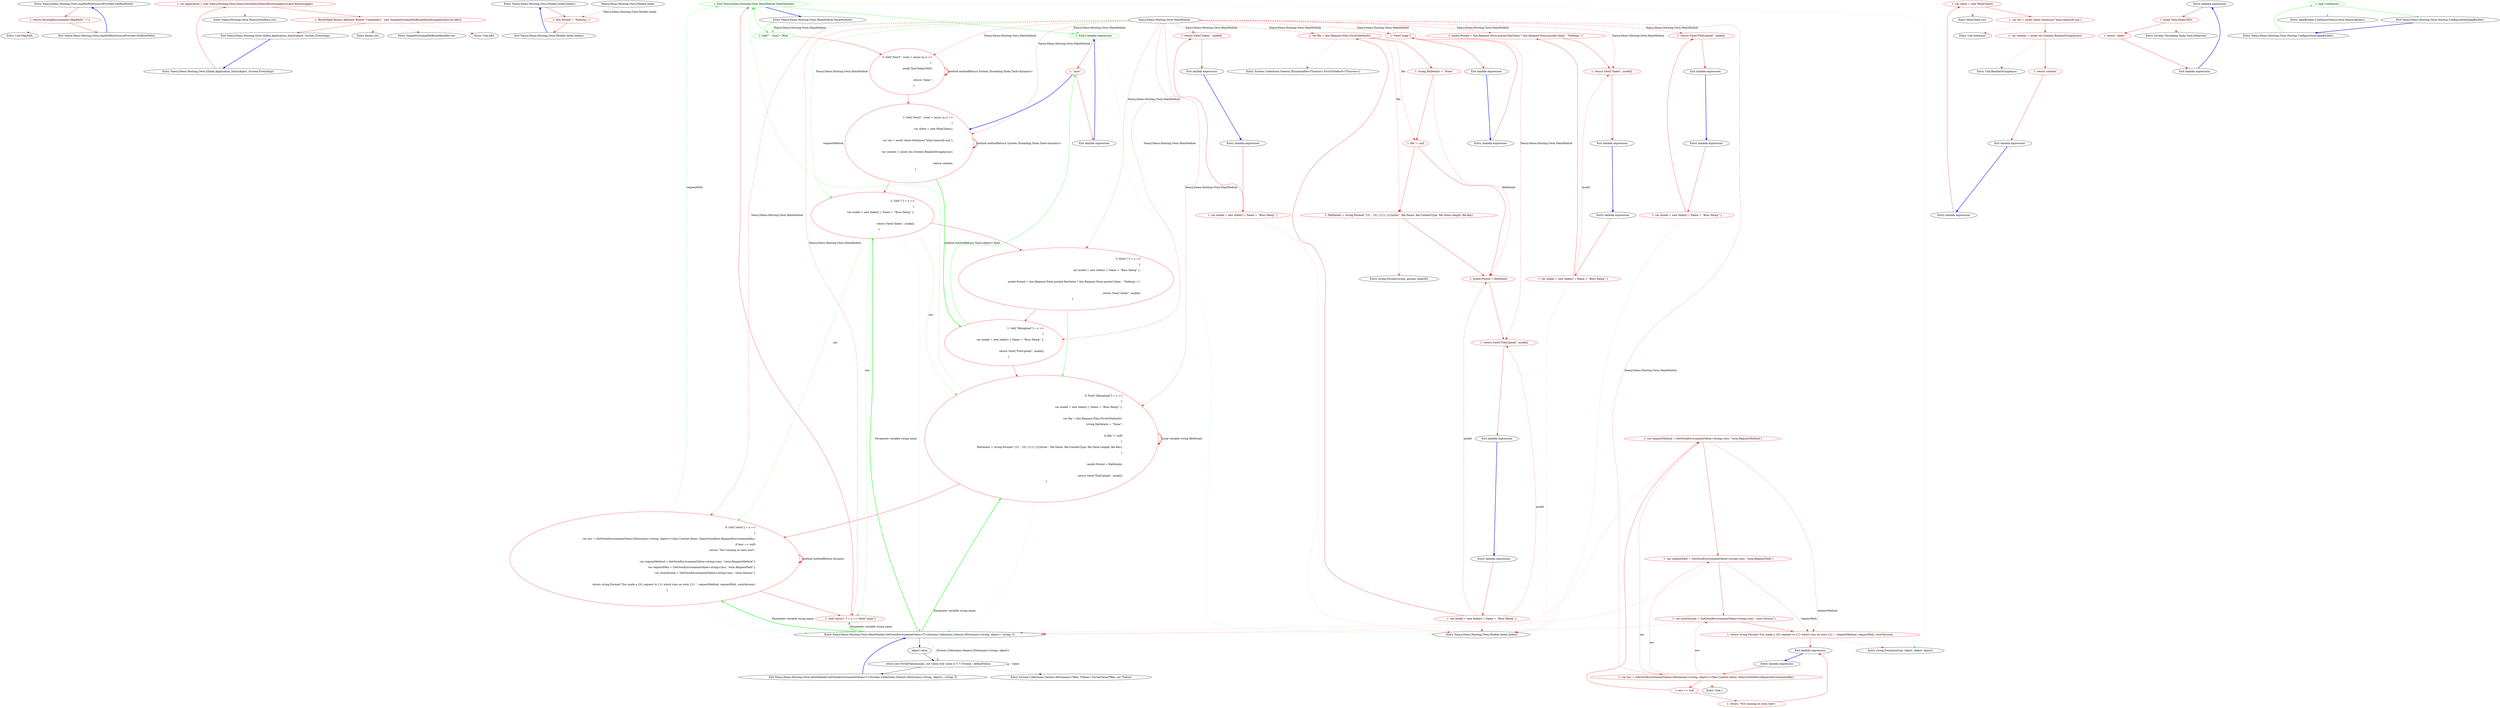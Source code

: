 digraph  {
n0 [cluster="Nancy.Demo.Hosting.Owin.AspNetRootSourceProvider.GetRootPath()", label="Entry Nancy.Demo.Hosting.Owin.AspNetRootSourceProvider.GetRootPath()", span="6-6"];
n1 [cluster="Nancy.Demo.Hosting.Owin.AspNetRootSourceProvider.GetRootPath()", color=red, community=0, label="1: return HostingEnvironment.MapPath(''~/'');", span="8-8"];
n2 [cluster="Nancy.Demo.Hosting.Owin.AspNetRootSourceProvider.GetRootPath()", label="Exit Nancy.Demo.Hosting.Owin.AspNetRootSourceProvider.GetRootPath()", span="6-6"];
n3 [cluster="Unk.MapPath", label="Entry Unk.MapPath", span=""];
m0_4 [cluster="Nancy.Hosting.Owin.NancyOwinHost.cstr", file="Global.asax.cs", label="Entry Nancy.Hosting.Owin.NancyOwinHost.cstr", span=""];
m0_0 [cluster="Nancy.Demo.Hosting.Owin.Global.Application_Start(object, System.EventArgs)", file="Global.asax.cs", label="Entry Nancy.Demo.Hosting.Owin.Global.Application_Start(object, System.EventArgs)", span="10-10"];
m0_1 [cluster="Nancy.Demo.Hosting.Owin.Global.Application_Start(object, System.EventArgs)", color=red, community=0, file="Global.asax.cs", label="1: var application = new Nancy.Hosting.Owin.NancyOwinHost(NancyBootstrapperLocator.Bootstrapper)", span="12-12"];
m0_2 [cluster="Nancy.Demo.Hosting.Owin.Global.Application_Start(object, System.EventArgs)", color=red, community=0, file="Global.asax.cs", label="1: RouteTable.Routes.Add(new Route(''{*pathInfo}'', new SimpleOwinAspNetRouteHandler(application.Invoke)))", span="14-14"];
m0_3 [cluster="Nancy.Demo.Hosting.Owin.Global.Application_Start(object, System.EventArgs)", file="Global.asax.cs", label="Exit Nancy.Demo.Hosting.Owin.Global.Application_Start(object, System.EventArgs)", span="10-10"];
m0_5 [cluster="Route.cstr", file="Global.asax.cs", label="Entry Route.cstr", span=""];
m0_6 [cluster="SimpleOwinAspNetRouteHandler.cstr", file="Global.asax.cs", label="Entry SimpleOwinAspNetRouteHandler.cstr", span=""];
m0_7 [cluster="Unk.Add", file="Global.asax.cs", label="Entry Unk.Add", span=""];
m1_0 [cluster="Nancy.Demo.Hosting.Owin.Models.Index.Index()", file="Index.cs", label="Entry Nancy.Demo.Hosting.Owin.Models.Index.Index()", span="8-8"];
m1_1 [cluster="Nancy.Demo.Hosting.Owin.Models.Index.Index()", color=red, community=0, file="Index.cs", label="1: this.Posted = ''Nothing :-(''", span="10-10"];
m1_2 [cluster="Nancy.Demo.Hosting.Owin.Models.Index.Index()", file="Index.cs", label="Exit Nancy.Demo.Hosting.Owin.Models.Index.Index()", span="8-8"];
m1_3 [file="Index.cs", label="Nancy.Demo.Hosting.Owin.Models.Index", span=""];
m2_64 [cluster="string.Format(string, object, object, object)", file="MainModule.cs", label="Entry string.Format(string, object, object, object)", span="0-0"];
m2_62 [cluster="Unk.>", file="MainModule.cs", label="Entry Unk.>", span=""];
m2_71 [cluster="System.Collections.Generic.IDictionary<TKey, TValue>.TryGetValue(TKey, out TValue)", file="MainModule.cs", label="Entry System.Collections.Generic.IDictionary<TKey, TValue>.TryGetValue(TKey, out TValue)", span="0-0"];
m2_51 [cluster="System.Collections.Generic.IEnumerable<TSource>.FirstOrDefault<TSource>()", file="MainModule.cs", label="Entry System.Collections.Generic.IEnumerable<TSource>.FirstOrDefault<TSource>()", span="0-0"];
m2_25 [cluster="HttpClient.cstr", file="MainModule.cs", label="Entry HttpClient.cstr", span=""];
m2_27 [cluster="Unk.ReadAsStringAsync", file="MainModule.cs", label="Entry Unk.ReadAsStringAsync", span=""];
m2_26 [cluster="Unk.GetAsync", file="MainModule.cs", label="Entry Unk.GetAsync", span=""];
m2_3 [cluster="Nancy.Demo.Hosting.Owin.MainModule.MainModule()", color=red, community=0, file="MainModule.cs", label="1: Get[''/test2'', true] = async (x,c) =>\r\n                {\r\n                    var client = new HttpClient();\r\n\r\n                    var res = await client.GetAsync(''http://nancyfx.org'');\r\n\r\n                    var content = await res.Content.ReadAsStringAsync();\r\n\r\n                    return content;\r\n                }", span="23-32"];
m2_4 [cluster="Nancy.Demo.Hosting.Owin.MainModule.MainModule()", color=red, community=0, file="MainModule.cs", label="2: Get[''/''] = x =>\r\n                {\r\n                    var model = new Index() { Name = ''Boss Hawg'' };\r\n\r\n                    return View[''Index'', model];\r\n                }", span="34-39"];
m2_5 [cluster="Nancy.Demo.Hosting.Owin.MainModule.MainModule()", color=red, community=0, file="MainModule.cs", label="3: Post[''/''] = x =>\r\n                {\r\n                    var model = new Index() { Name = ''Boss Hawg'' };\r\n\r\n                    model.Posted = this.Request.Form.posted.HasValue ? this.Request.Form.posted.Value : ''Nothing :-('';\r\n\r\n                    return View[''Index'', model];\r\n                }", span="41-48"];
m2_7 [cluster="Nancy.Demo.Hosting.Owin.MainModule.MainModule()", color=red, community=0, file="MainModule.cs", label="0: Post[''/fileupload''] = x =>\r\n            {\r\n                var model = new Index() { Name = ''Boss Hawg'' };\r\n\r\n                var file = this.Request.Files.FirstOrDefault();\r\n                string fileDetails = ''None'';\r\n\r\n                if (file != null)\r\n                {\r\n                    fileDetails = string.Format(''{3} - {0} ({1}) {2}bytes'', file.Name, file.ContentType, file.Value.Length, file.Key);\r\n                }\r\n\r\n                model.Posted = fileDetails;\r\n\r\n                return View[''FileUpload'', model];\r\n            }", span="57-72"];
m2_8 [cluster="Nancy.Demo.Hosting.Owin.MainModule.MainModule()", color=red, community=0, file="MainModule.cs", label="0: Get[''/owin''] = x =>\r\n                               {\r\n                                   var env = GetOwinEnvironmentValue<IDictionary<string, object>>(this.Context.Items, NancyOwinHost.RequestEnvironmentKey);\r\n                                   if (env == null)\r\n                                       return ''Not running on owin host'';\r\n\r\n                                   var requestMethod = GetOwinEnvironmentValue<string>(env, ''owin.RequestMethod'');\r\n                                   var requestPath = GetOwinEnvironmentValue<string>(env, ''owin.RequestPath'');\r\n                                   var owinVersion = GetOwinEnvironmentValue<string>(env, ''owin.Version'');\r\n\r\n                                   return string.Format(''You made a {0} request to {1} which runs on owin {2}.'', requestMethod, requestPath, owinVersion);\r\n                               }", span="74-85"];
m2_9 [cluster="Nancy.Demo.Hosting.Owin.MainModule.MainModule()", color=red, community=0, file="MainModule.cs", label="1: Get[''/error1''] = x => View[''nope'']", span="87-87"];
m2_6 [cluster="Nancy.Demo.Hosting.Owin.MainModule.MainModule()", color=red, community=0, file="MainModule.cs", label="1: Get[''/fileupload''] = x =>\r\n            {\r\n                var model = new Index() { Name = ''Boss Hawg'' };\r\n\r\n                return View[''FileUpload'', model];\r\n            }", span="50-55"];
m2_10 [cluster="Nancy.Demo.Hosting.Owin.MainModule.MainModule()", color=green, community=0, file="MainModule.cs", label="1: Exit Nancy.Demo.Hosting.Owin.MainModule.MainModule()", span="12-12"];
m2_11 [cluster="lambda expression", color=green, community=0, file="MainModule.cs", label="1: Entry lambda expression", span="14-14"];
m2_12 [cluster="lambda expression", color=red, community=0, file="MainModule.cs", label="1: ''moo''", span="14-14"];
m2_32 [cluster="Nancy.Demo.Hosting.Owin.Models.Index.Index()", file="MainModule.cs", label="Entry Nancy.Demo.Hosting.Owin.Models.Index.Index()", span="8-8"];
m2_52 [cluster="string.Format(string, params object[])", file="MainModule.cs", label="Entry string.Format(string, params object[])", span="0-0"];
m2_0 [cluster="Nancy.Demo.Hosting.Owin.MainModule.MainModule()", file="MainModule.cs", label="Entry Nancy.Demo.Hosting.Owin.MainModule.MainModule()", span="12-12"];
m2_1 [cluster="Nancy.Demo.Hosting.Owin.MainModule.MainModule()", color=green, community=0, file="MainModule.cs", label="1: Get['''', true] = Root", span="9-9"];
m2_2 [cluster="Nancy.Demo.Hosting.Owin.MainModule.MainModule()", color=red, community=0, file="MainModule.cs", label="3: Get[''/test3'', true] = async (x,c) =>\r\n                { \r\n                    await Task.Delay(500);\r\n\r\n                    return ''done'';\r\n                }", span="16-21"];
m2_63 [cluster="Nancy.Demo.Hosting.Owin.MainModule.GetOwinEnvironmentValue<T>(System.Collections.Generic.IDictionary<string, object>, string, T)", file="MainModule.cs", label="Entry Nancy.Demo.Hosting.Owin.MainModule.GetOwinEnvironmentValue<T>(System.Collections.Generic.IDictionary<string, object>, string, T)", span="91-91"];
m2_68 [cluster="Nancy.Demo.Hosting.Owin.MainModule.GetOwinEnvironmentValue<T>(System.Collections.Generic.IDictionary<string, object>, string, T)", file="MainModule.cs", label="object value", span="93-93"];
m2_69 [cluster="Nancy.Demo.Hosting.Owin.MainModule.GetOwinEnvironmentValue<T>(System.Collections.Generic.IDictionary<string, object>, string, T)", file="MainModule.cs", label="return env.TryGetValue(name, out value) && value is T ? (T)value : defaultValue;", span="94-94"];
m2_70 [cluster="Nancy.Demo.Hosting.Owin.MainModule.GetOwinEnvironmentValue<T>(System.Collections.Generic.IDictionary<string, object>, string, T)", file="MainModule.cs", label="Exit Nancy.Demo.Hosting.Owin.MainModule.GetOwinEnvironmentValue<T>(System.Collections.Generic.IDictionary<string, object>, string, T)", span="91-91"];
m2_65 [cluster="lambda expression", file="MainModule.cs", label="Entry lambda expression", span="87-87"];
m2_13 [cluster="lambda expression", file="MainModule.cs", label="Exit lambda expression", span="14-14"];
m2_14 [cluster="lambda expression", file="MainModule.cs", label="Entry lambda expression", span="16-21"];
m2_15 [cluster="lambda expression", color=red, community=0, file="MainModule.cs", label="1: await Task.Delay(500)", span="18-18"];
m2_16 [cluster="lambda expression", color=red, community=0, file="MainModule.cs", label="1: return ''done'';", span="20-20"];
m2_17 [cluster="lambda expression", file="MainModule.cs", label="Exit lambda expression", span="16-21"];
m2_19 [cluster="lambda expression", file="MainModule.cs", label="Entry lambda expression", span="23-32"];
m2_20 [cluster="lambda expression", color=red, community=0, file="MainModule.cs", label="1: var client = new HttpClient()", span="25-25"];
m2_21 [cluster="lambda expression", color=red, community=0, file="MainModule.cs", label="1: var res = await client.GetAsync(''http://nancyfx.org'')", span="27-27"];
m2_22 [cluster="lambda expression", color=red, community=0, file="MainModule.cs", label="1: var content = await res.Content.ReadAsStringAsync()", span="29-29"];
m2_23 [cluster="lambda expression", color=red, community=0, file="MainModule.cs", label="1: return content;", span="31-31"];
m2_24 [cluster="lambda expression", file="MainModule.cs", label="Exit lambda expression", span="23-32"];
m2_28 [cluster="lambda expression", file="MainModule.cs", label="Entry lambda expression", span="34-39"];
m2_29 [cluster="lambda expression", color=red, community=0, file="MainModule.cs", label="1: var model = new Index() { Name = ''Boss Hawg'' }", span="36-36"];
m2_30 [cluster="lambda expression", color=red, community=0, file="MainModule.cs", label="1: return View[''Index'', model];", span="38-38"];
m2_31 [cluster="lambda expression", file="MainModule.cs", label="Exit lambda expression", span="34-39"];
m2_33 [cluster="lambda expression", file="MainModule.cs", label="Entry lambda expression", span="41-48"];
m2_34 [cluster="lambda expression", color=red, community=0, file="MainModule.cs", label="1: var model = new Index() { Name = ''Boss Hawg'' }", span="43-43"];
m2_35 [cluster="lambda expression", color=red, community=0, file="MainModule.cs", label="1: model.Posted = this.Request.Form.posted.HasValue ? this.Request.Form.posted.Value : ''Nothing :-(''", span="45-45"];
m2_36 [cluster="lambda expression", color=red, community=0, file="MainModule.cs", label="1: return View[''Index'', model];", span="47-47"];
m2_37 [cluster="lambda expression", file="MainModule.cs", label="Exit lambda expression", span="41-48"];
m2_38 [cluster="lambda expression", file="MainModule.cs", label="Entry lambda expression", span="50-55"];
m2_39 [cluster="lambda expression", color=red, community=0, file="MainModule.cs", label="1: var model = new Index() { Name = ''Boss Hawg'' }", span="52-52"];
m2_40 [cluster="lambda expression", color=red, community=0, file="MainModule.cs", label="1: return View[''FileUpload'', model];", span="54-54"];
m2_41 [cluster="lambda expression", file="MainModule.cs", label="Exit lambda expression", span="50-55"];
m2_42 [cluster="lambda expression", file="MainModule.cs", label="Entry lambda expression", span="57-72"];
m2_43 [cluster="lambda expression", color=red, community=0, file="MainModule.cs", label="1: var model = new Index() { Name = ''Boss Hawg'' }", span="59-59"];
m2_44 [cluster="lambda expression", color=red, community=0, file="MainModule.cs", label="1: var file = this.Request.Files.FirstOrDefault()", span="61-61"];
m2_48 [cluster="lambda expression", color=red, community=0, file="MainModule.cs", label="1: model.Posted = fileDetails", span="69-69"];
m2_49 [cluster="lambda expression", color=red, community=0, file="MainModule.cs", label="1: return View[''FileUpload'', model];", span="71-71"];
m2_45 [cluster="lambda expression", color=red, community=0, file="MainModule.cs", label="1: string fileDetails = ''None''", span="62-62"];
m2_46 [cluster="lambda expression", color=red, community=0, file="MainModule.cs", label="1: file != null", span="64-64"];
m2_47 [cluster="lambda expression", color=red, community=0, file="MainModule.cs", label="1: fileDetails = string.Format(''{3} - {0} ({1}) {2}bytes'', file.Name, file.ContentType, file.Value.Length, file.Key)", span="66-66"];
m2_50 [cluster="lambda expression", file="MainModule.cs", label="Exit lambda expression", span="57-72"];
m2_53 [cluster="lambda expression", file="MainModule.cs", label="Entry lambda expression", span="74-85"];
m2_54 [cluster="lambda expression", color=red, community=0, file="MainModule.cs", label="1: var env = GetOwinEnvironmentValue<IDictionary<string, object>>(this.Context.Items, NancyOwinHost.RequestEnvironmentKey)", span="76-76"];
m2_55 [cluster="lambda expression", color=red, community=0, file="MainModule.cs", label="1: env == null", span="77-77"];
m2_57 [cluster="lambda expression", color=red, community=0, file="MainModule.cs", label="1: var requestMethod = GetOwinEnvironmentValue<string>(env, ''owin.RequestMethod'')", span="80-80"];
m2_58 [cluster="lambda expression", color=red, community=0, file="MainModule.cs", label="1: var requestPath = GetOwinEnvironmentValue<string>(env, ''owin.RequestPath'')", span="81-81"];
m2_59 [cluster="lambda expression", color=red, community=0, file="MainModule.cs", label="1: var owinVersion = GetOwinEnvironmentValue<string>(env, ''owin.Version'')", span="82-82"];
m2_56 [cluster="lambda expression", color=red, community=0, file="MainModule.cs", label="1: return ''Not running on owin host'';", span="78-78"];
m2_60 [cluster="lambda expression", color=red, community=0, file="MainModule.cs", label="1: return string.Format(''You made a {0} request to {1} which runs on owin {2}.'', requestMethod, requestPath, owinVersion);", span="84-84"];
m2_61 [cluster="lambda expression", file="MainModule.cs", label="Exit lambda expression", span="74-85"];
m2_66 [cluster="lambda expression", color=red, community=0, file="MainModule.cs", label="1: View[''nope'']", span="87-87"];
m2_67 [cluster="lambda expression", file="MainModule.cs", label="Exit lambda expression", span="87-87"];
m2_18 [cluster="System.Threading.Tasks.Task.Delay(int)", file="MainModule.cs", label="Entry System.Threading.Tasks.Task.Delay(int)", span="0-0"];
m2_72 [file="MainModule.cs", label="Nancy.Demo.Hosting.Owin.MainModule", span=""];
m4_3 [cluster="IAppBuilder.UseNancy(Nancy.Owin.NancyOptions)", file="Startup.cs", label="Entry IAppBuilder.UseNancy(Nancy.Owin.NancyOptions)", span="22-22"];
m4_0 [cluster="Nancy.Demo.Hosting.Owin.Startup.Configuration(IAppBuilder)", file="Startup.cs", label="Entry Nancy.Demo.Hosting.Owin.Startup.Configuration(IAppBuilder)", span="6-6"];
m4_1 [cluster="Nancy.Demo.Hosting.Owin.Startup.Configuration(IAppBuilder)", color=green, community=0, file="Startup.cs", label="1: app.UseNancy()", span="8-8"];
m4_2 [cluster="Nancy.Demo.Hosting.Owin.Startup.Configuration(IAppBuilder)", file="Startup.cs", label="Exit Nancy.Demo.Hosting.Owin.Startup.Configuration(IAppBuilder)", span="6-6"];
n0 -> n1  [color=red, key=0, style=solid];
n1 -> n2  [color=red, key=0, style=solid];
n1 -> n3  [color=red, key=2, style=dotted];
n2 -> n0  [color=blue, key=0, style=bold];
m0_0 -> m0_1  [color=red, key=0, style=solid];
m0_1 -> m0_2  [color=red, key=0, style=solid];
m0_1 -> m0_4  [color=red, key=2, style=dotted];
m0_2 -> m0_3  [color=red, key=0, style=solid];
m0_2 -> m0_5  [color=red, key=2, style=dotted];
m0_2 -> m0_6  [color=red, key=2, style=dotted];
m0_2 -> m0_7  [color=red, key=2, style=dotted];
m0_3 -> m0_0  [color=blue, key=0, style=bold];
m1_0 -> m1_1  [color=red, key=0, style=solid];
m1_1 -> m1_2  [color=red, key=0, style=solid];
m1_2 -> m1_0  [color=blue, key=0, style=bold];
m1_3 -> m1_1  [color=red, key=1, label="Nancy.Demo.Hosting.Owin.Models.Index", style=dashed];
m2_3 -> m2_4  [color=red, key=0, style=solid];
m2_3 -> m2_6  [color=green, key=3, label="method methodReturn Task<object> Root", style=bold];
m2_3 -> m2_3  [color=red, key=3, label="method methodReturn System.Threading.Tasks.Task<dynamic> ", style=bold];
m2_4 -> m2_5  [color=red, key=0, style=solid];
m2_4 -> m2_63  [color=green, key=2, style=dotted];
m2_4 -> m2_7  [color=green, key=1, label=env, style=dashed];
m2_4 -> m2_8  [color=green, key=1, label=env, style=dashed];
m2_4 -> m2_9  [color=green, key=1, label=env, style=dashed];
m2_5 -> m2_6  [color=red, key=0, style=solid];
m2_5 -> m2_7  [color=green, key=0, style=solid];
m2_7 -> m2_8  [color=red, key=0, style=solid];
m2_7 -> m2_63  [color=green, key=2, style=dotted];
m2_7 -> m2_10  [color=green, key=1, label=requestMethod, style=dashed];
m2_7 -> m2_7  [color=red, key=3, label="Local variable string fileDetails", style=bold];
m2_8 -> m2_9  [color=red, key=0, style=solid];
m2_8 -> m2_63  [color=green, key=2, style=dotted];
m2_8 -> m2_10  [color=green, key=1, label=requestPath, style=dashed];
m2_8 -> m2_8  [color=red, key=3, label="method methodReturn dynamic ", style=bold];
m2_9 -> m2_10  [color=red, key=0, style=solid];
m2_9 -> m2_63  [color=green, key=2, style=dotted];
m2_6 -> m2_12  [color=green, key=0, style=solid];
m2_6 -> m2_7  [color=red, key=0, style=solid];
m2_10 -> m2_11  [color=green, key=0, style=solid];
m2_10 -> m2_64  [color=green, key=2, style=dotted];
m2_10 -> m2_0  [color=blue, key=0, style=bold];
m2_11 -> m2_12  [color=red, key=0, style=solid];
m2_11 -> m2_32  [color=green, key=2, style=dotted];
m2_12 -> m2_3  [color=blue, key=0, style=bold];
m2_12 -> m2_13  [color=red, key=0, style=solid];
m2_0 -> m2_1  [color=green, key=0, style=solid];
m2_1 -> m2_2  [color=red, key=0, style=solid];
m2_1 -> m2_10  [color=green, key=0, style=solid];
m2_2 -> m2_3  [color=red, key=0, style=solid];
m2_2 -> m2_2  [color=red, key=3, label="method methodReturn System.Threading.Tasks.Task<dynamic> ", style=bold];
m2_63 -> m2_68  [key=0, style=solid];
m2_63 -> m2_69  [color=darkseagreen4, key=1, label="System.Collections.Generic.IDictionary<string, object>", style=dashed];
m2_63 -> m2_8  [color=green, key=3, label="Parameter variable string name", style=bold];
m2_63 -> m2_4  [color=green, key=3, label="Parameter variable string name", style=bold];
m2_63 -> m2_7  [color=green, key=3, label="Parameter variable string name", style=bold];
m2_63 -> m2_9  [color=green, key=3, label="Parameter variable string name", style=bold];
m2_68 -> m2_69  [key=0, style=solid];
m2_69 -> m2_70  [key=0, style=solid];
m2_69 -> m2_71  [key=2, style=dotted];
m2_69 -> m2_69  [color=darkseagreen4, key=1, label=value, style=dashed];
m2_70 -> m2_63  [color=blue, key=0, style=bold];
m2_65 -> m2_66  [color=red, key=0, style=solid];
m2_13 -> m2_11  [color=blue, key=0, style=bold];
m2_14 -> m2_15  [color=red, key=0, style=solid];
m2_15 -> m2_16  [color=red, key=0, style=solid];
m2_15 -> m2_18  [color=red, key=2, style=dotted];
m2_16 -> m2_17  [color=red, key=0, style=solid];
m2_17 -> m2_14  [color=blue, key=0, style=bold];
m2_19 -> m2_20  [color=red, key=0, style=solid];
m2_20 -> m2_21  [color=red, key=0, style=solid];
m2_20 -> m2_25  [color=red, key=2, style=dotted];
m2_21 -> m2_22  [color=red, key=0, style=solid];
m2_21 -> m2_26  [color=red, key=2, style=dotted];
m2_22 -> m2_23  [color=red, key=0, style=solid];
m2_22 -> m2_27  [color=red, key=2, style=dotted];
m2_23 -> m2_24  [color=red, key=0, style=solid];
m2_24 -> m2_19  [color=blue, key=0, style=bold];
m2_28 -> m2_29  [color=red, key=0, style=solid];
m2_29 -> m2_30  [color=red, key=0, style=solid];
m2_29 -> m2_32  [color=red, key=2, style=dotted];
m2_30 -> m2_31  [color=red, key=0, style=solid];
m2_31 -> m2_28  [color=blue, key=0, style=bold];
m2_33 -> m2_34  [color=red, key=0, style=solid];
m2_34 -> m2_35  [color=red, key=0, style=solid];
m2_34 -> m2_32  [color=red, key=2, style=dotted];
m2_34 -> m2_36  [color=red, key=1, label=model, style=dashed];
m2_35 -> m2_36  [color=red, key=0, style=solid];
m2_36 -> m2_37  [color=red, key=0, style=solid];
m2_37 -> m2_33  [color=blue, key=0, style=bold];
m2_38 -> m2_39  [color=red, key=0, style=solid];
m2_39 -> m2_40  [color=red, key=0, style=solid];
m2_39 -> m2_32  [color=red, key=2, style=dotted];
m2_40 -> m2_41  [color=red, key=0, style=solid];
m2_41 -> m2_38  [color=blue, key=0, style=bold];
m2_42 -> m2_43  [color=red, key=0, style=solid];
m2_43 -> m2_44  [color=red, key=0, style=solid];
m2_43 -> m2_32  [color=red, key=2, style=dotted];
m2_43 -> m2_48  [color=red, key=1, label=model, style=dashed];
m2_43 -> m2_49  [color=red, key=1, label=model, style=dashed];
m2_44 -> m2_45  [color=red, key=0, style=solid];
m2_44 -> m2_51  [color=red, key=2, style=dotted];
m2_44 -> m2_46  [color=red, key=1, label=file, style=dashed];
m2_44 -> m2_47  [color=red, key=1, label=file, style=dashed];
m2_48 -> m2_49  [color=red, key=0, style=solid];
m2_49 -> m2_50  [color=red, key=0, style=solid];
m2_45 -> m2_46  [color=red, key=0, style=solid];
m2_45 -> m2_48  [color=red, key=1, label=fileDetails, style=dashed];
m2_46 -> m2_47  [color=red, key=0, style=solid];
m2_46 -> m2_48  [color=red, key=0, style=solid];
m2_47 -> m2_48  [color=red, key=0, style=solid];
m2_47 -> m2_52  [color=red, key=2, style=dotted];
m2_50 -> m2_42  [color=blue, key=0, style=bold];
m2_53 -> m2_54  [color=red, key=0, style=solid];
m2_54 -> m2_55  [color=red, key=0, style=solid];
m2_54 -> m2_62  [color=red, key=2, style=dotted];
m2_54 -> m2_57  [color=red, key=1, label=env, style=dashed];
m2_54 -> m2_58  [color=red, key=1, label=env, style=dashed];
m2_54 -> m2_59  [color=red, key=1, label=env, style=dashed];
m2_55 -> m2_56  [color=red, key=0, style=solid];
m2_55 -> m2_57  [color=red, key=0, style=solid];
m2_57 -> m2_58  [color=red, key=0, style=solid];
m2_57 -> m2_63  [color=red, key=2, style=dotted];
m2_57 -> m2_60  [color=red, key=1, label=requestMethod, style=dashed];
m2_58 -> m2_59  [color=red, key=0, style=solid];
m2_58 -> m2_63  [color=red, key=2, style=dotted];
m2_58 -> m2_60  [color=red, key=1, label=requestPath, style=dashed];
m2_59 -> m2_60  [color=red, key=0, style=solid];
m2_59 -> m2_63  [color=red, key=2, style=dotted];
m2_56 -> m2_61  [color=red, key=0, style=solid];
m2_60 -> m2_61  [color=red, key=0, style=solid];
m2_60 -> m2_64  [color=red, key=2, style=dotted];
m2_61 -> m2_53  [color=blue, key=0, style=bold];
m2_66 -> m2_67  [color=red, key=0, style=solid];
m2_67 -> m2_65  [color=blue, key=0, style=bold];
m2_72 -> m2_1  [color=green, key=1, label="Nancy.Demo.Hosting.Owin.MainModule", style=dashed];
m2_72 -> m2_2  [color=red, key=1, label="Nancy.Demo.Hosting.Owin.MainModule", style=dashed];
m2_72 -> m2_3  [color=red, key=1, label="Nancy.Demo.Hosting.Owin.MainModule", style=dashed];
m2_72 -> m2_4  [color=green, key=1, label="Nancy.Demo.Hosting.Owin.MainModule", style=dashed];
m2_72 -> m2_30  [color=red, key=1, label="Nancy.Demo.Hosting.Owin.MainModule", style=dashed];
m2_72 -> m2_5  [color=red, key=1, label="Nancy.Demo.Hosting.Owin.MainModule", style=dashed];
m2_72 -> m2_35  [color=red, key=1, label="Nancy.Demo.Hosting.Owin.MainModule", style=dashed];
m2_72 -> m2_36  [color=red, key=1, label="Nancy.Demo.Hosting.Owin.MainModule", style=dashed];
m2_72 -> m2_6  [color=red, key=1, label="Nancy.Demo.Hosting.Owin.MainModule", style=dashed];
m2_72 -> m2_40  [color=red, key=1, label="Nancy.Demo.Hosting.Owin.MainModule", style=dashed];
m2_72 -> m2_7  [color=red, key=1, label="Nancy.Demo.Hosting.Owin.MainModule", style=dashed];
m2_72 -> m2_44  [color=red, key=1, label="Nancy.Demo.Hosting.Owin.MainModule", style=dashed];
m2_72 -> m2_49  [color=red, key=1, label="Nancy.Demo.Hosting.Owin.MainModule", style=dashed];
m2_72 -> m2_8  [color=red, key=1, label="Nancy.Demo.Hosting.Owin.MainModule", style=dashed];
m2_72 -> m2_54  [color=red, key=1, label="Nancy.Demo.Hosting.Owin.MainModule", style=dashed];
m2_72 -> m2_9  [color=red, key=1, label="Nancy.Demo.Hosting.Owin.MainModule", style=dashed];
m2_72 -> m2_66  [color=red, key=1, label="Nancy.Demo.Hosting.Owin.MainModule", style=dashed];
m2_72 -> m2_11  [color=green, key=1, label="Nancy.Demo.Hosting.Owin.MainModule", style=dashed];
m4_0 -> m4_1  [color=green, key=0, style=solid];
m4_1 -> m4_2  [color=green, key=0, style=solid];
m4_1 -> m4_3  [color=green, key=2, style=dotted];
m4_2 -> m4_0  [color=blue, key=0, style=bold];
}
